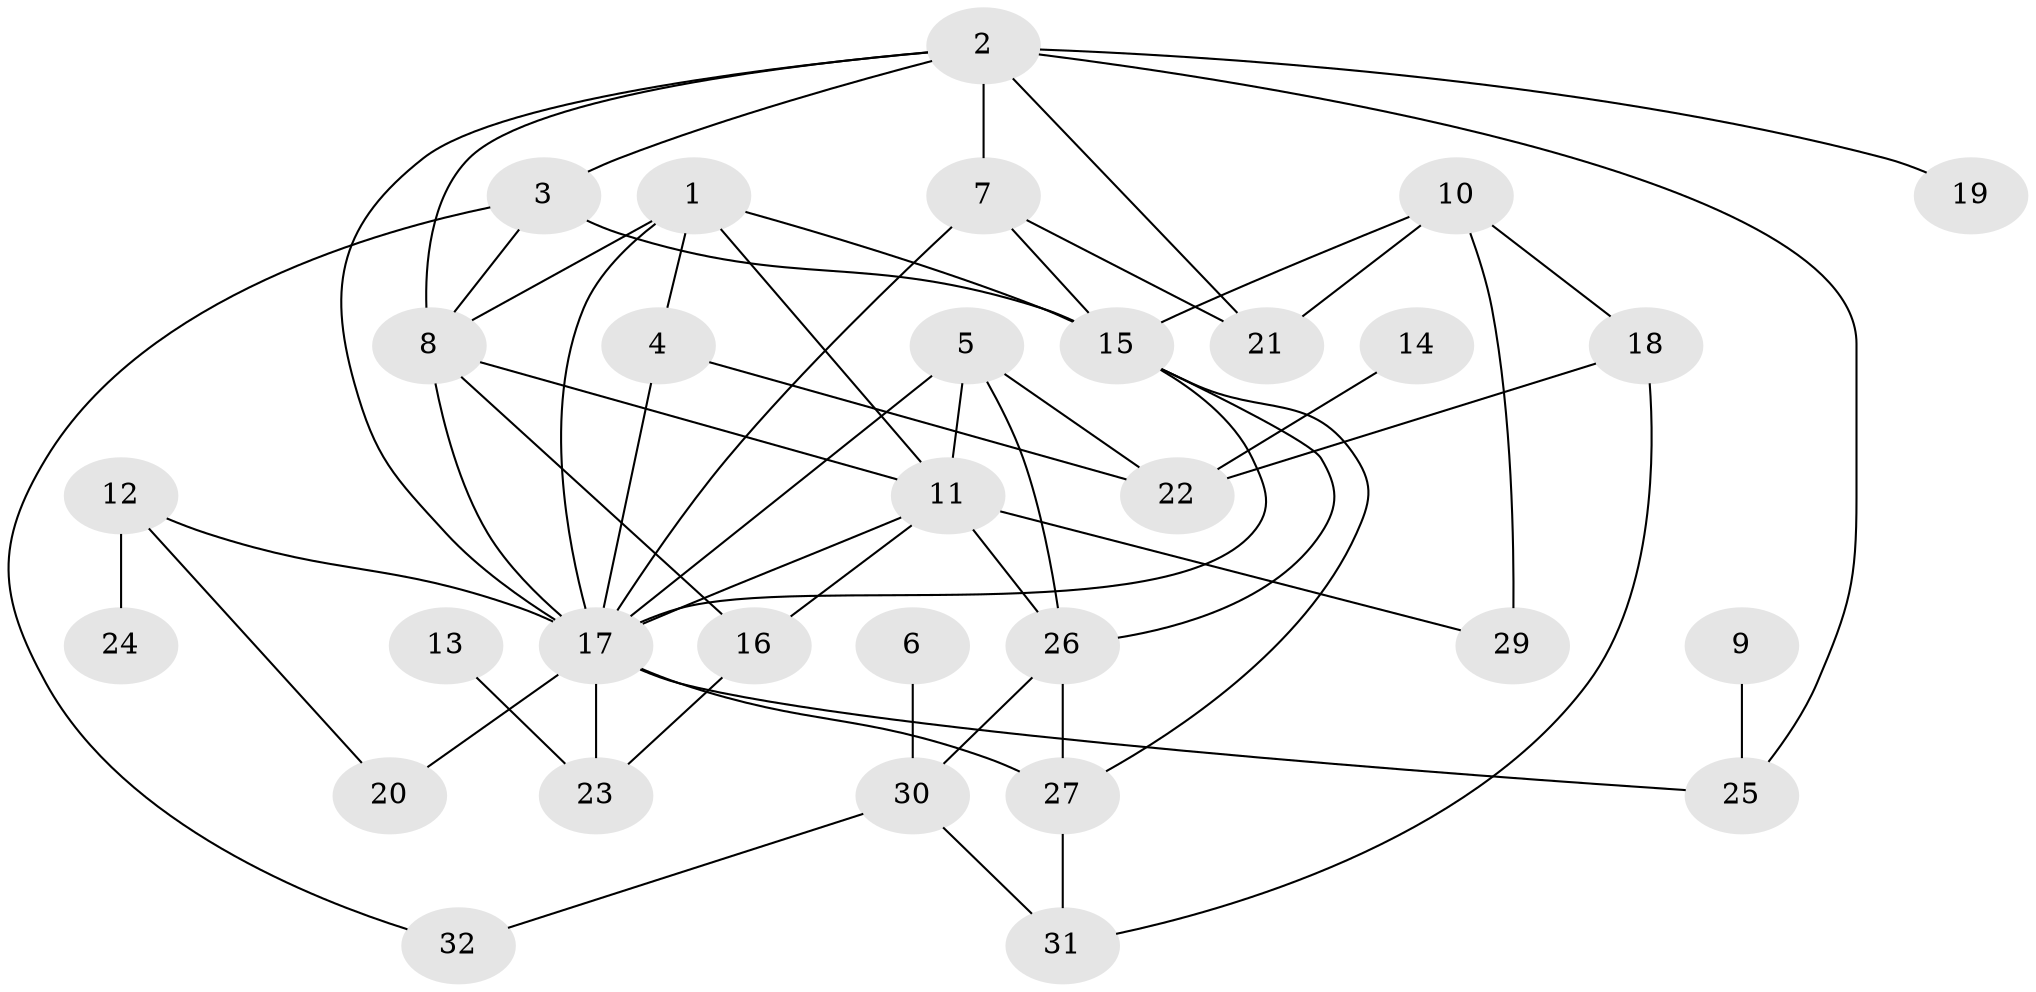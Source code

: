 // original degree distribution, {4: 0.234375, 5: 0.125, 2: 0.21875, 1: 0.109375, 3: 0.25, 0: 0.015625, 7: 0.015625, 6: 0.03125}
// Generated by graph-tools (version 1.1) at 2025/33/03/09/25 02:33:26]
// undirected, 31 vertices, 57 edges
graph export_dot {
graph [start="1"]
  node [color=gray90,style=filled];
  1;
  2;
  3;
  4;
  5;
  6;
  7;
  8;
  9;
  10;
  11;
  12;
  13;
  14;
  15;
  16;
  17;
  18;
  19;
  20;
  21;
  22;
  23;
  24;
  25;
  26;
  27;
  29;
  30;
  31;
  32;
  1 -- 4 [weight=1.0];
  1 -- 8 [weight=1.0];
  1 -- 11 [weight=2.0];
  1 -- 15 [weight=1.0];
  1 -- 17 [weight=2.0];
  2 -- 3 [weight=1.0];
  2 -- 7 [weight=2.0];
  2 -- 8 [weight=1.0];
  2 -- 17 [weight=3.0];
  2 -- 19 [weight=1.0];
  2 -- 21 [weight=2.0];
  2 -- 25 [weight=1.0];
  3 -- 8 [weight=1.0];
  3 -- 15 [weight=1.0];
  3 -- 32 [weight=1.0];
  4 -- 17 [weight=2.0];
  4 -- 22 [weight=1.0];
  5 -- 11 [weight=1.0];
  5 -- 17 [weight=1.0];
  5 -- 22 [weight=1.0];
  5 -- 26 [weight=1.0];
  6 -- 30 [weight=1.0];
  7 -- 15 [weight=1.0];
  7 -- 17 [weight=1.0];
  7 -- 21 [weight=1.0];
  8 -- 11 [weight=2.0];
  8 -- 16 [weight=1.0];
  8 -- 17 [weight=1.0];
  9 -- 25 [weight=1.0];
  10 -- 15 [weight=1.0];
  10 -- 18 [weight=1.0];
  10 -- 21 [weight=1.0];
  10 -- 29 [weight=1.0];
  11 -- 16 [weight=1.0];
  11 -- 17 [weight=3.0];
  11 -- 26 [weight=1.0];
  11 -- 29 [weight=1.0];
  12 -- 17 [weight=1.0];
  12 -- 20 [weight=1.0];
  12 -- 24 [weight=1.0];
  13 -- 23 [weight=1.0];
  14 -- 22 [weight=1.0];
  15 -- 17 [weight=1.0];
  15 -- 26 [weight=1.0];
  15 -- 27 [weight=1.0];
  16 -- 23 [weight=1.0];
  17 -- 20 [weight=1.0];
  17 -- 23 [weight=1.0];
  17 -- 25 [weight=1.0];
  17 -- 27 [weight=1.0];
  18 -- 22 [weight=1.0];
  18 -- 31 [weight=1.0];
  26 -- 27 [weight=1.0];
  26 -- 30 [weight=1.0];
  27 -- 31 [weight=1.0];
  30 -- 31 [weight=1.0];
  30 -- 32 [weight=1.0];
}
